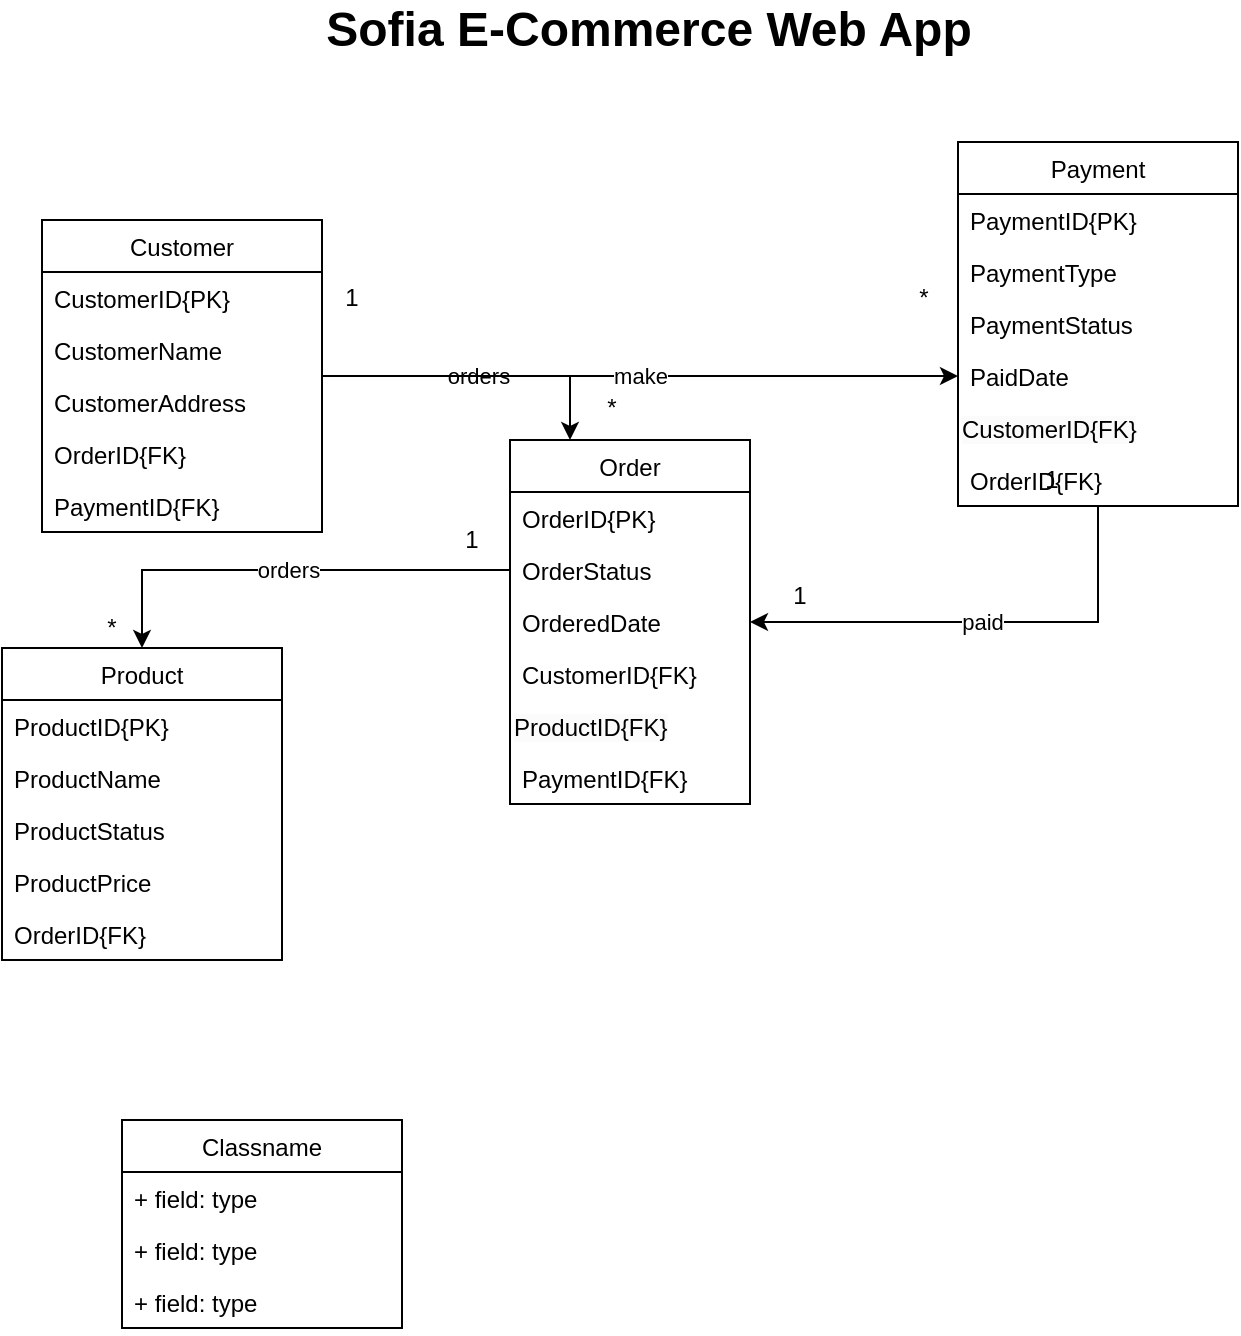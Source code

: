 <mxfile version="21.0.10" type="github">
  <diagram name="Page-1" id="BBDIam9uGdEkgTyvRNlR">
    <mxGraphModel dx="1050" dy="515" grid="1" gridSize="10" guides="1" tooltips="1" connect="1" arrows="1" fold="1" page="1" pageScale="1" pageWidth="827" pageHeight="1169" math="0" shadow="0">
      <root>
        <mxCell id="0" />
        <mxCell id="1" parent="0" />
        <mxCell id="7r8cw0AZ4mklIPInmsRs-1" value="Classname" style="swimlane;fontStyle=0;childLayout=stackLayout;horizontal=1;startSize=26;fillColor=none;horizontalStack=0;resizeParent=1;resizeParentMax=0;resizeLast=0;collapsible=1;marginBottom=0;" parent="1" vertex="1">
          <mxGeometry x="150" y="570" width="140" height="104" as="geometry" />
        </mxCell>
        <mxCell id="7r8cw0AZ4mklIPInmsRs-2" value="+ field: type" style="text;strokeColor=none;fillColor=none;align=left;verticalAlign=top;spacingLeft=4;spacingRight=4;overflow=hidden;rotatable=0;points=[[0,0.5],[1,0.5]];portConstraint=eastwest;" parent="7r8cw0AZ4mklIPInmsRs-1" vertex="1">
          <mxGeometry y="26" width="140" height="26" as="geometry" />
        </mxCell>
        <mxCell id="7r8cw0AZ4mklIPInmsRs-3" value="+ field: type" style="text;strokeColor=none;fillColor=none;align=left;verticalAlign=top;spacingLeft=4;spacingRight=4;overflow=hidden;rotatable=0;points=[[0,0.5],[1,0.5]];portConstraint=eastwest;" parent="7r8cw0AZ4mklIPInmsRs-1" vertex="1">
          <mxGeometry y="52" width="140" height="26" as="geometry" />
        </mxCell>
        <mxCell id="7r8cw0AZ4mklIPInmsRs-4" value="+ field: type" style="text;strokeColor=none;fillColor=none;align=left;verticalAlign=top;spacingLeft=4;spacingRight=4;overflow=hidden;rotatable=0;points=[[0,0.5],[1,0.5]];portConstraint=eastwest;" parent="7r8cw0AZ4mklIPInmsRs-1" vertex="1">
          <mxGeometry y="78" width="140" height="26" as="geometry" />
        </mxCell>
        <mxCell id="7r8cw0AZ4mklIPInmsRs-9" value="Order" style="swimlane;fontStyle=0;childLayout=stackLayout;horizontal=1;startSize=26;fillColor=none;horizontalStack=0;resizeParent=1;resizeParentMax=0;resizeLast=0;collapsible=1;marginBottom=0;" parent="1" vertex="1">
          <mxGeometry x="344" y="230" width="120" height="182" as="geometry" />
        </mxCell>
        <mxCell id="7r8cw0AZ4mklIPInmsRs-10" value="OrderID{PK}" style="text;strokeColor=none;fillColor=none;align=left;verticalAlign=top;spacingLeft=4;spacingRight=4;overflow=hidden;rotatable=0;points=[[0,0.5],[1,0.5]];portConstraint=eastwest;" parent="7r8cw0AZ4mklIPInmsRs-9" vertex="1">
          <mxGeometry y="26" width="120" height="26" as="geometry" />
        </mxCell>
        <mxCell id="7r8cw0AZ4mklIPInmsRs-11" value="OrderStatus" style="text;strokeColor=none;fillColor=none;align=left;verticalAlign=top;spacingLeft=4;spacingRight=4;overflow=hidden;rotatable=0;points=[[0,0.5],[1,0.5]];portConstraint=eastwest;" parent="7r8cw0AZ4mklIPInmsRs-9" vertex="1">
          <mxGeometry y="52" width="120" height="26" as="geometry" />
        </mxCell>
        <mxCell id="7r8cw0AZ4mklIPInmsRs-12" value="OrderedDate" style="text;strokeColor=none;fillColor=none;align=left;verticalAlign=top;spacingLeft=4;spacingRight=4;overflow=hidden;rotatable=0;points=[[0,0.5],[1,0.5]];portConstraint=eastwest;" parent="7r8cw0AZ4mklIPInmsRs-9" vertex="1">
          <mxGeometry y="78" width="120" height="26" as="geometry" />
        </mxCell>
        <mxCell id="7r8cw0AZ4mklIPInmsRs-7" value="CustomerID{FK}" style="text;strokeColor=none;fillColor=none;align=left;verticalAlign=top;spacingLeft=4;spacingRight=4;overflow=hidden;rotatable=0;points=[[0,0.5],[1,0.5]];portConstraint=eastwest;" parent="7r8cw0AZ4mklIPInmsRs-9" vertex="1">
          <mxGeometry y="104" width="120" height="26" as="geometry" />
        </mxCell>
        <mxCell id="7r8cw0AZ4mklIPInmsRs-34" value="&lt;span style=&quot;color: rgb(0, 0, 0); font-family: Helvetica; font-size: 12px; font-style: normal; font-variant-ligatures: normal; font-variant-caps: normal; font-weight: 400; letter-spacing: normal; orphans: 2; text-align: left; text-indent: 0px; text-transform: none; widows: 2; word-spacing: 0px; -webkit-text-stroke-width: 0px; background-color: rgb(251, 251, 251); text-decoration-thickness: initial; text-decoration-style: initial; text-decoration-color: initial; float: none; display: inline !important;&quot;&gt;ProductID{FK}&lt;/span&gt;" style="text;whiteSpace=wrap;html=1;" parent="7r8cw0AZ4mklIPInmsRs-9" vertex="1">
          <mxGeometry y="130" width="120" height="26" as="geometry" />
        </mxCell>
        <mxCell id="7r8cw0AZ4mklIPInmsRs-37" value="PaymentID{FK}" style="text;strokeColor=none;fillColor=none;align=left;verticalAlign=top;spacingLeft=4;spacingRight=4;overflow=hidden;rotatable=0;points=[[0,0.5],[1,0.5]];portConstraint=eastwest;" parent="7r8cw0AZ4mklIPInmsRs-9" vertex="1">
          <mxGeometry y="156" width="120" height="26" as="geometry" />
        </mxCell>
        <mxCell id="7r8cw0AZ4mklIPInmsRs-28" value="orders" style="edgeStyle=orthogonalEdgeStyle;rounded=0;orthogonalLoop=1;jettySize=auto;html=1;entryX=0.25;entryY=0;entryDx=0;entryDy=0;" parent="1" source="7r8cw0AZ4mklIPInmsRs-13" target="7r8cw0AZ4mklIPInmsRs-9" edge="1">
          <mxGeometry relative="1" as="geometry" />
        </mxCell>
        <mxCell id="7r8cw0AZ4mklIPInmsRs-31" value="make" style="edgeStyle=orthogonalEdgeStyle;rounded=0;orthogonalLoop=1;jettySize=auto;html=1;entryX=0;entryY=0.5;entryDx=0;entryDy=0;" parent="1" source="7r8cw0AZ4mklIPInmsRs-13" target="7r8cw0AZ4mklIPInmsRs-20" edge="1">
          <mxGeometry relative="1" as="geometry" />
        </mxCell>
        <mxCell id="7r8cw0AZ4mklIPInmsRs-13" value="Customer" style="swimlane;fontStyle=0;childLayout=stackLayout;horizontal=1;startSize=26;horizontalStack=0;resizeParent=1;resizeParentMax=0;resizeLast=0;collapsible=1;marginBottom=0;" parent="1" vertex="1">
          <mxGeometry x="110" y="120" width="140" height="156" as="geometry" />
        </mxCell>
        <mxCell id="7r8cw0AZ4mklIPInmsRs-14" value="CustomerID{PK}" style="text;strokeColor=none;fillColor=none;align=left;verticalAlign=top;spacingLeft=4;spacingRight=4;overflow=hidden;rotatable=0;points=[[0,0.5],[1,0.5]];portConstraint=eastwest;" parent="7r8cw0AZ4mklIPInmsRs-13" vertex="1">
          <mxGeometry y="26" width="140" height="26" as="geometry" />
        </mxCell>
        <mxCell id="7r8cw0AZ4mklIPInmsRs-15" value="CustomerName" style="text;strokeColor=none;fillColor=none;align=left;verticalAlign=top;spacingLeft=4;spacingRight=4;overflow=hidden;rotatable=0;points=[[0,0.5],[1,0.5]];portConstraint=eastwest;" parent="7r8cw0AZ4mklIPInmsRs-13" vertex="1">
          <mxGeometry y="52" width="140" height="26" as="geometry" />
        </mxCell>
        <mxCell id="a-K-2w-szeur2RjgUiZN-1" value="CustomerAddress" style="text;strokeColor=none;fillColor=none;align=left;verticalAlign=top;spacingLeft=4;spacingRight=4;overflow=hidden;rotatable=0;points=[[0,0.5],[1,0.5]];portConstraint=eastwest;" vertex="1" parent="7r8cw0AZ4mklIPInmsRs-13">
          <mxGeometry y="78" width="140" height="26" as="geometry" />
        </mxCell>
        <mxCell id="7r8cw0AZ4mklIPInmsRs-16" value="OrderID{FK}" style="text;strokeColor=none;fillColor=none;align=left;verticalAlign=top;spacingLeft=4;spacingRight=4;overflow=hidden;rotatable=0;points=[[0,0.5],[1,0.5]];portConstraint=eastwest;" parent="7r8cw0AZ4mklIPInmsRs-13" vertex="1">
          <mxGeometry y="104" width="140" height="26" as="geometry" />
        </mxCell>
        <mxCell id="a-K-2w-szeur2RjgUiZN-2" value="PaymentID{FK}" style="text;strokeColor=none;fillColor=none;align=left;verticalAlign=top;spacingLeft=4;spacingRight=4;overflow=hidden;rotatable=0;points=[[0,0.5],[1,0.5]];portConstraint=eastwest;" vertex="1" parent="7r8cw0AZ4mklIPInmsRs-13">
          <mxGeometry y="130" width="140" height="26" as="geometry" />
        </mxCell>
        <mxCell id="7r8cw0AZ4mklIPInmsRs-51" value="paid" style="edgeStyle=orthogonalEdgeStyle;rounded=0;orthogonalLoop=1;jettySize=auto;html=1;entryX=1;entryY=0.5;entryDx=0;entryDy=0;" parent="1" source="7r8cw0AZ4mklIPInmsRs-17" target="7r8cw0AZ4mklIPInmsRs-12" edge="1">
          <mxGeometry relative="1" as="geometry" />
        </mxCell>
        <mxCell id="7r8cw0AZ4mklIPInmsRs-17" value="Payment" style="swimlane;fontStyle=0;childLayout=stackLayout;horizontal=1;startSize=26;fillColor=none;horizontalStack=0;resizeParent=1;resizeParentMax=0;resizeLast=0;collapsible=1;marginBottom=0;" parent="1" vertex="1">
          <mxGeometry x="568" y="81" width="140" height="182" as="geometry" />
        </mxCell>
        <mxCell id="7r8cw0AZ4mklIPInmsRs-18" value="PaymentID{PK}" style="text;strokeColor=none;fillColor=none;align=left;verticalAlign=top;spacingLeft=4;spacingRight=4;overflow=hidden;rotatable=0;points=[[0,0.5],[1,0.5]];portConstraint=eastwest;" parent="7r8cw0AZ4mklIPInmsRs-17" vertex="1">
          <mxGeometry y="26" width="140" height="26" as="geometry" />
        </mxCell>
        <mxCell id="7r8cw0AZ4mklIPInmsRs-19" value="PaymentType" style="text;strokeColor=none;fillColor=none;align=left;verticalAlign=top;spacingLeft=4;spacingRight=4;overflow=hidden;rotatable=0;points=[[0,0.5],[1,0.5]];portConstraint=eastwest;" parent="7r8cw0AZ4mklIPInmsRs-17" vertex="1">
          <mxGeometry y="52" width="140" height="26" as="geometry" />
        </mxCell>
        <mxCell id="a-K-2w-szeur2RjgUiZN-5" value="PaymentStatus" style="text;strokeColor=none;fillColor=none;align=left;verticalAlign=top;spacingLeft=4;spacingRight=4;overflow=hidden;rotatable=0;points=[[0,0.5],[1,0.5]];portConstraint=eastwest;" vertex="1" parent="7r8cw0AZ4mklIPInmsRs-17">
          <mxGeometry y="78" width="140" height="26" as="geometry" />
        </mxCell>
        <mxCell id="7r8cw0AZ4mklIPInmsRs-20" value="PaidDate" style="text;strokeColor=none;fillColor=none;align=left;verticalAlign=top;spacingLeft=4;spacingRight=4;overflow=hidden;rotatable=0;points=[[0,0.5],[1,0.5]];portConstraint=eastwest;" parent="7r8cw0AZ4mklIPInmsRs-17" vertex="1">
          <mxGeometry y="104" width="140" height="26" as="geometry" />
        </mxCell>
        <mxCell id="7r8cw0AZ4mklIPInmsRs-35" value="&lt;span style=&quot;color: rgb(0, 0, 0); font-family: Helvetica; font-size: 12px; font-style: normal; font-variant-ligatures: normal; font-variant-caps: normal; font-weight: 400; letter-spacing: normal; orphans: 2; text-align: left; text-indent: 0px; text-transform: none; widows: 2; word-spacing: 0px; -webkit-text-stroke-width: 0px; background-color: rgb(251, 251, 251); text-decoration-thickness: initial; text-decoration-style: initial; text-decoration-color: initial; float: none; display: inline !important;&quot;&gt;CustomerID{FK}&lt;/span&gt;" style="text;whiteSpace=wrap;html=1;" parent="7r8cw0AZ4mklIPInmsRs-17" vertex="1">
          <mxGeometry y="130" width="140" height="26" as="geometry" />
        </mxCell>
        <mxCell id="7r8cw0AZ4mklIPInmsRs-36" value="OrderID{FK}" style="text;strokeColor=none;fillColor=none;align=left;verticalAlign=top;spacingLeft=4;spacingRight=4;overflow=hidden;rotatable=0;points=[[0,0.5],[1,0.5]];portConstraint=eastwest;" parent="7r8cw0AZ4mklIPInmsRs-17" vertex="1">
          <mxGeometry y="156" width="140" height="26" as="geometry" />
        </mxCell>
        <mxCell id="7r8cw0AZ4mklIPInmsRs-21" value="Product" style="swimlane;fontStyle=0;childLayout=stackLayout;horizontal=1;startSize=26;fillColor=none;horizontalStack=0;resizeParent=1;resizeParentMax=0;resizeLast=0;collapsible=1;marginBottom=0;" parent="1" vertex="1">
          <mxGeometry x="90" y="334" width="140" height="156" as="geometry" />
        </mxCell>
        <mxCell id="7r8cw0AZ4mklIPInmsRs-22" value="ProductID{PK}" style="text;strokeColor=none;fillColor=none;align=left;verticalAlign=top;spacingLeft=4;spacingRight=4;overflow=hidden;rotatable=0;points=[[0,0.5],[1,0.5]];portConstraint=eastwest;" parent="7r8cw0AZ4mklIPInmsRs-21" vertex="1">
          <mxGeometry y="26" width="140" height="26" as="geometry" />
        </mxCell>
        <mxCell id="7r8cw0AZ4mklIPInmsRs-23" value="ProductName" style="text;strokeColor=none;fillColor=none;align=left;verticalAlign=top;spacingLeft=4;spacingRight=4;overflow=hidden;rotatable=0;points=[[0,0.5],[1,0.5]];portConstraint=eastwest;" parent="7r8cw0AZ4mklIPInmsRs-21" vertex="1">
          <mxGeometry y="52" width="140" height="26" as="geometry" />
        </mxCell>
        <mxCell id="a-K-2w-szeur2RjgUiZN-3" value="ProductStatus" style="text;strokeColor=none;fillColor=none;align=left;verticalAlign=top;spacingLeft=4;spacingRight=4;overflow=hidden;rotatable=0;points=[[0,0.5],[1,0.5]];portConstraint=eastwest;" vertex="1" parent="7r8cw0AZ4mklIPInmsRs-21">
          <mxGeometry y="78" width="140" height="26" as="geometry" />
        </mxCell>
        <mxCell id="a-K-2w-szeur2RjgUiZN-4" value="ProductPrice" style="text;strokeColor=none;fillColor=none;align=left;verticalAlign=top;spacingLeft=4;spacingRight=4;overflow=hidden;rotatable=0;points=[[0,0.5],[1,0.5]];portConstraint=eastwest;" vertex="1" parent="7r8cw0AZ4mklIPInmsRs-21">
          <mxGeometry y="104" width="140" height="26" as="geometry" />
        </mxCell>
        <mxCell id="7r8cw0AZ4mklIPInmsRs-24" value="OrderID{FK}" style="text;strokeColor=none;fillColor=none;align=left;verticalAlign=top;spacingLeft=4;spacingRight=4;overflow=hidden;rotatable=0;points=[[0,0.5],[1,0.5]];portConstraint=eastwest;" parent="7r8cw0AZ4mklIPInmsRs-21" vertex="1">
          <mxGeometry y="130" width="140" height="26" as="geometry" />
        </mxCell>
        <mxCell id="7r8cw0AZ4mklIPInmsRs-39" value="orders" style="edgeStyle=orthogonalEdgeStyle;rounded=0;orthogonalLoop=1;jettySize=auto;html=1;entryX=0.5;entryY=0;entryDx=0;entryDy=0;" parent="1" source="7r8cw0AZ4mklIPInmsRs-11" target="7r8cw0AZ4mklIPInmsRs-21" edge="1">
          <mxGeometry relative="1" as="geometry" />
        </mxCell>
        <mxCell id="7r8cw0AZ4mklIPInmsRs-45" value="Sofia E-Commerce Web App" style="text;strokeColor=none;fillColor=none;html=1;fontSize=24;fontStyle=1;verticalAlign=middle;align=center;" parent="1" vertex="1">
          <mxGeometry x="243" y="15" width="340" height="20" as="geometry" />
        </mxCell>
        <mxCell id="7r8cw0AZ4mklIPInmsRs-46" value="1" style="text;strokeColor=none;align=center;fillColor=none;html=1;verticalAlign=middle;whiteSpace=wrap;rounded=0;" parent="1" vertex="1">
          <mxGeometry x="250" y="149" width="30" height="20" as="geometry" />
        </mxCell>
        <mxCell id="7r8cw0AZ4mklIPInmsRs-47" value="*" style="text;strokeColor=none;align=center;fillColor=none;html=1;verticalAlign=middle;whiteSpace=wrap;rounded=0;" parent="1" vertex="1">
          <mxGeometry x="536" y="149" width="30" height="20" as="geometry" />
        </mxCell>
        <mxCell id="7r8cw0AZ4mklIPInmsRs-49" value="*" style="text;strokeColor=none;align=center;fillColor=none;html=1;verticalAlign=middle;whiteSpace=wrap;rounded=0;rotation=0;" parent="1" vertex="1">
          <mxGeometry x="380" y="204" width="30" height="20" as="geometry" />
        </mxCell>
        <mxCell id="7r8cw0AZ4mklIPInmsRs-52" value="1" style="text;strokeColor=none;align=center;fillColor=none;html=1;verticalAlign=middle;whiteSpace=wrap;rounded=0;" parent="1" vertex="1">
          <mxGeometry x="600" y="240" width="30" height="20" as="geometry" />
        </mxCell>
        <mxCell id="7r8cw0AZ4mklIPInmsRs-53" value="1" style="text;strokeColor=none;align=center;fillColor=none;html=1;verticalAlign=middle;whiteSpace=wrap;rounded=0;" parent="1" vertex="1">
          <mxGeometry x="474" y="298" width="30" height="20" as="geometry" />
        </mxCell>
        <mxCell id="7r8cw0AZ4mklIPInmsRs-54" value="1" style="text;strokeColor=none;align=center;fillColor=none;html=1;verticalAlign=middle;whiteSpace=wrap;rounded=0;" parent="1" vertex="1">
          <mxGeometry x="310" y="270" width="30" height="20" as="geometry" />
        </mxCell>
        <mxCell id="7r8cw0AZ4mklIPInmsRs-55" value="*" style="text;strokeColor=none;align=center;fillColor=none;html=1;verticalAlign=middle;whiteSpace=wrap;rounded=0;" parent="1" vertex="1">
          <mxGeometry x="130" y="314" width="30" height="20" as="geometry" />
        </mxCell>
      </root>
    </mxGraphModel>
  </diagram>
</mxfile>

